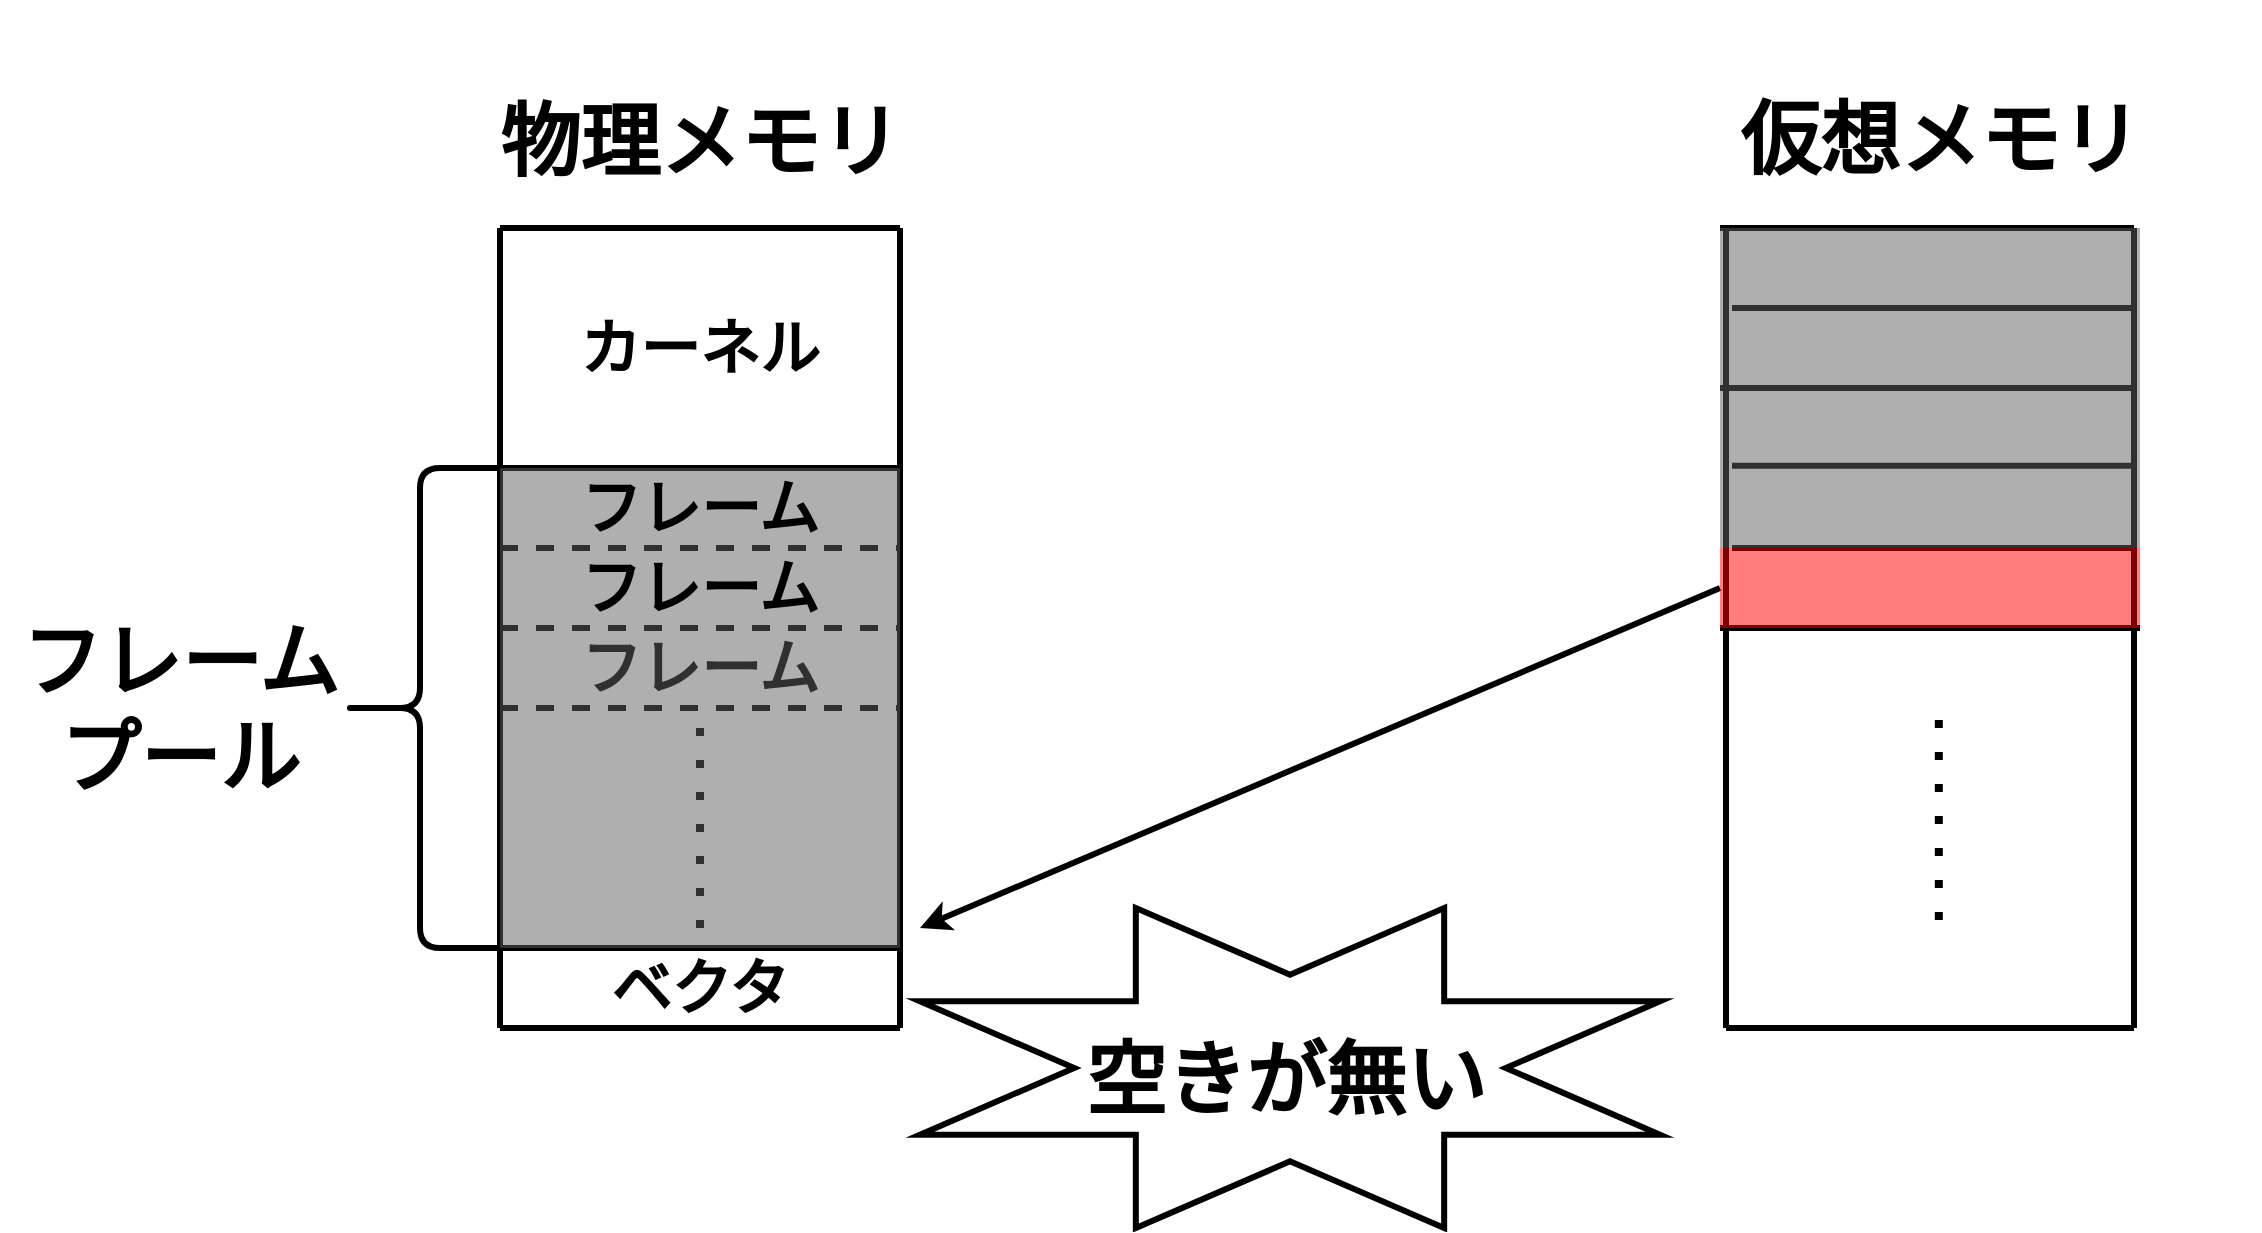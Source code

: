 <mxfile version="20.8.18" type="device"><diagram name="ページ1" id="s4naUV7t7hZR8LLn4AU9"><mxGraphModel dx="1374" dy="2681" grid="1" gridSize="10" guides="1" tooltips="1" connect="1" arrows="1" fold="1" page="1" pageScale="1" pageWidth="827" pageHeight="1169" math="0" shadow="0"><root><mxCell id="0"/><mxCell id="1" parent="0"/><mxCell id="e5IFP6TiYTaoeLIN9eX2-32" value="&lt;span style=&quot;font-size: 40px;&quot;&gt;&lt;b&gt;フレーム&lt;br&gt;プール&lt;/b&gt;&lt;/span&gt;" style="text;html=1;strokeColor=none;fillColor=none;align=center;verticalAlign=middle;whiteSpace=wrap;rounded=0;" parent="1" vertex="1"><mxGeometry x="190" y="-680" width="180" height="80" as="geometry"/></mxCell><mxCell id="eF_BcYE40tLM2D6W0Xke-4" value="" style="shape=curlyBracket;whiteSpace=wrap;html=1;rounded=1;labelPosition=left;verticalLabelPosition=middle;align=right;verticalAlign=middle;strokeWidth=3;fontSize=70;" parent="1" vertex="1"><mxGeometry x="360" y="-760" width="80" height="240" as="geometry"/></mxCell><mxCell id="eF_BcYE40tLM2D6W0Xke-7" value="" style="endArrow=none;html=1;rounded=0;strokeWidth=3;" parent="1" edge="1"><mxGeometry width="50" height="50" relative="1" as="geometry"><mxPoint x="1053" y="-480" as="sourcePoint"/><mxPoint x="1053" y="-880" as="targetPoint"/></mxGeometry></mxCell><mxCell id="eF_BcYE40tLM2D6W0Xke-8" value="" style="endArrow=none;html=1;rounded=0;strokeWidth=3;" parent="1" edge="1"><mxGeometry width="50" height="50" relative="1" as="geometry"><mxPoint x="1257" y="-480" as="sourcePoint"/><mxPoint x="1257" y="-880" as="targetPoint"/></mxGeometry></mxCell><mxCell id="eF_BcYE40tLM2D6W0Xke-10" value="" style="endArrow=none;html=1;rounded=0;strokeWidth=3;" parent="1" edge="1"><mxGeometry width="50" height="50" relative="1" as="geometry"><mxPoint x="1053" y="-480" as="sourcePoint"/><mxPoint x="1257" y="-480" as="targetPoint"/></mxGeometry></mxCell><mxCell id="eF_BcYE40tLM2D6W0Xke-21" value="" style="endArrow=none;html=1;rounded=0;strokeWidth=3;" parent="1" edge="1"><mxGeometry width="50" height="50" relative="1" as="geometry"><mxPoint x="1050" y="-880" as="sourcePoint"/><mxPoint x="1257" y="-880" as="targetPoint"/></mxGeometry></mxCell><mxCell id="eF_BcYE40tLM2D6W0Xke-34" value="&lt;span style=&quot;font-size: 40px;&quot;&gt;&lt;b&gt;仮想メモリ&lt;/b&gt;&lt;/span&gt;" style="text;html=1;strokeColor=none;fillColor=none;align=center;verticalAlign=middle;whiteSpace=wrap;rounded=0;" parent="1" vertex="1"><mxGeometry x="1000" y="-970" width="320" height="90" as="geometry"/></mxCell><mxCell id="eF_BcYE40tLM2D6W0Xke-36" value="" style="endArrow=none;html=1;rounded=0;strokeWidth=3;" parent="1" edge="1"><mxGeometry width="50" height="50" relative="1" as="geometry"><mxPoint x="1056" y="-840" as="sourcePoint"/><mxPoint x="1257" y="-840" as="targetPoint"/></mxGeometry></mxCell><mxCell id="eF_BcYE40tLM2D6W0Xke-37" value="" style="endArrow=none;html=1;rounded=0;strokeWidth=3;" parent="1" edge="1"><mxGeometry width="50" height="50" relative="1" as="geometry"><mxPoint x="1050" y="-800" as="sourcePoint"/><mxPoint x="1257" y="-800" as="targetPoint"/></mxGeometry></mxCell><mxCell id="eF_BcYE40tLM2D6W0Xke-38" value="" style="endArrow=none;html=1;rounded=0;strokeWidth=3;" parent="1" edge="1"><mxGeometry width="50" height="50" relative="1" as="geometry"><mxPoint x="1056" y="-761.18" as="sourcePoint"/><mxPoint x="1257" y="-761.18" as="targetPoint"/></mxGeometry></mxCell><mxCell id="eF_BcYE40tLM2D6W0Xke-39" value="" style="endArrow=none;html=1;rounded=0;strokeWidth=3;" parent="1" edge="1"><mxGeometry width="50" height="50" relative="1" as="geometry"><mxPoint x="1056" y="-720" as="sourcePoint"/><mxPoint x="1257" y="-720" as="targetPoint"/></mxGeometry></mxCell><mxCell id="eF_BcYE40tLM2D6W0Xke-42" value="" style="endArrow=classic;html=1;rounded=0;fontSize=70;strokeWidth=3;entryX=1.05;entryY=-0.25;entryDx=0;entryDy=0;exitX=0;exitY=0.5;exitDx=0;exitDy=0;entryPerimeter=0;" parent="1" source="yKoI8iza_rnk6PFLkxjQ-26" target="yKoI8iza_rnk6PFLkxjQ-12" edge="1"><mxGeometry width="50" height="50" relative="1" as="geometry"><mxPoint x="902" y="-590.0" as="sourcePoint"/><mxPoint x="580" y="809" as="targetPoint"/></mxGeometry></mxCell><mxCell id="eF_BcYE40tLM2D6W0Xke-44" value="" style="verticalLabelPosition=bottom;verticalAlign=top;html=1;shape=mxgraph.basic.8_point_star;strokeWidth=3;fontSize=70;fillColor=default;" parent="1" vertex="1"><mxGeometry x="650" y="-540" width="370" height="160" as="geometry"/></mxCell><mxCell id="eF_BcYE40tLM2D6W0Xke-45" value="&lt;span style=&quot;font-size: 40px;&quot;&gt;&lt;b&gt;空きが無い&lt;/b&gt;&lt;/span&gt;" style="text;html=1;strokeColor=none;fillColor=none;align=center;verticalAlign=middle;whiteSpace=wrap;rounded=0;" parent="1" vertex="1"><mxGeometry x="670" y="-500" width="326" height="90" as="geometry"/></mxCell><mxCell id="yKoI8iza_rnk6PFLkxjQ-1" value="" style="endArrow=none;html=1;rounded=0;strokeWidth=3;" edge="1" parent="1"><mxGeometry width="50" height="50" relative="1" as="geometry"><mxPoint x="440" y="-880" as="sourcePoint"/><mxPoint x="640" y="-880" as="targetPoint"/></mxGeometry></mxCell><mxCell id="yKoI8iza_rnk6PFLkxjQ-2" value="" style="endArrow=none;html=1;rounded=0;strokeWidth=3;" edge="1" parent="1"><mxGeometry width="50" height="50" relative="1" as="geometry"><mxPoint x="440" y="-880" as="sourcePoint"/><mxPoint x="440" y="-480" as="targetPoint"/></mxGeometry></mxCell><mxCell id="yKoI8iza_rnk6PFLkxjQ-3" value="" style="endArrow=none;html=1;rounded=0;strokeWidth=3;" edge="1" parent="1"><mxGeometry width="50" height="50" relative="1" as="geometry"><mxPoint x="640" y="-880" as="sourcePoint"/><mxPoint x="640" y="-480" as="targetPoint"/></mxGeometry></mxCell><mxCell id="yKoI8iza_rnk6PFLkxjQ-4" value="" style="endArrow=none;html=1;rounded=0;strokeWidth=3;" edge="1" parent="1"><mxGeometry width="50" height="50" relative="1" as="geometry"><mxPoint x="440" y="-480" as="sourcePoint"/><mxPoint x="640" y="-480" as="targetPoint"/></mxGeometry></mxCell><mxCell id="yKoI8iza_rnk6PFLkxjQ-5" value="" style="endArrow=none;html=1;rounded=0;strokeWidth=3;" edge="1" parent="1"><mxGeometry width="50" height="50" relative="1" as="geometry"><mxPoint x="440" y="-760" as="sourcePoint"/><mxPoint x="640" y="-760" as="targetPoint"/></mxGeometry></mxCell><mxCell id="yKoI8iza_rnk6PFLkxjQ-6" value="" style="endArrow=none;html=1;rounded=0;strokeWidth=3;" edge="1" parent="1"><mxGeometry width="50" height="50" relative="1" as="geometry"><mxPoint x="440" y="-520" as="sourcePoint"/><mxPoint x="640" y="-520" as="targetPoint"/></mxGeometry></mxCell><mxCell id="yKoI8iza_rnk6PFLkxjQ-7" value="" style="endArrow=none;dashed=1;html=1;rounded=0;strokeWidth=3;" edge="1" parent="1"><mxGeometry width="50" height="50" relative="1" as="geometry"><mxPoint x="440" y="-720" as="sourcePoint"/><mxPoint x="640" y="-720" as="targetPoint"/></mxGeometry></mxCell><mxCell id="yKoI8iza_rnk6PFLkxjQ-8" value="" style="endArrow=none;dashed=1;html=1;rounded=0;strokeWidth=3;" edge="1" parent="1"><mxGeometry width="50" height="50" relative="1" as="geometry"><mxPoint x="440" y="-680" as="sourcePoint"/><mxPoint x="640" y="-680" as="targetPoint"/></mxGeometry></mxCell><mxCell id="yKoI8iza_rnk6PFLkxjQ-9" value="" style="endArrow=none;dashed=1;html=1;rounded=0;strokeWidth=3;" edge="1" parent="1"><mxGeometry width="50" height="50" relative="1" as="geometry"><mxPoint x="440" y="-640" as="sourcePoint"/><mxPoint x="640" y="-640" as="targetPoint"/></mxGeometry></mxCell><mxCell id="yKoI8iza_rnk6PFLkxjQ-10" value="" style="endArrow=none;dashed=1;html=1;dashPattern=1 3;strokeWidth=4;rounded=0;" edge="1" parent="1"><mxGeometry width="50" height="50" relative="1" as="geometry"><mxPoint x="540" y="-530" as="sourcePoint"/><mxPoint x="540" y="-630" as="targetPoint"/></mxGeometry></mxCell><mxCell id="yKoI8iza_rnk6PFLkxjQ-11" value="&lt;b&gt;&lt;font style=&quot;font-size: 30px;&quot;&gt;カーネル&lt;/font&gt;&lt;/b&gt;" style="text;html=1;strokeColor=none;fillColor=none;align=center;verticalAlign=middle;whiteSpace=wrap;rounded=0;" vertex="1" parent="1"><mxGeometry x="440" y="-840" width="200" height="40" as="geometry"/></mxCell><mxCell id="yKoI8iza_rnk6PFLkxjQ-12" value="&lt;b&gt;&lt;font style=&quot;font-size: 30px;&quot;&gt;ベクタ&lt;/font&gt;&lt;/b&gt;" style="text;html=1;strokeColor=none;fillColor=none;align=center;verticalAlign=middle;whiteSpace=wrap;rounded=0;" vertex="1" parent="1"><mxGeometry x="440" y="-520" width="200" height="40" as="geometry"/></mxCell><mxCell id="yKoI8iza_rnk6PFLkxjQ-13" value="" style="rounded=0;whiteSpace=wrap;html=1;strokeWidth=3;fontSize=30;strokeColor=none;fillColor=#616161;opacity=50;" vertex="1" parent="1"><mxGeometry x="440" y="-760" width="200" height="40" as="geometry"/></mxCell><mxCell id="yKoI8iza_rnk6PFLkxjQ-14" value="" style="rounded=0;whiteSpace=wrap;html=1;strokeWidth=3;fontSize=30;strokeColor=none;fillColor=#616161;opacity=50;" vertex="1" parent="1"><mxGeometry x="440" y="-720" width="200" height="40" as="geometry"/></mxCell><mxCell id="yKoI8iza_rnk6PFLkxjQ-15" value="&lt;p style=&quot;line-height: 70%;&quot;&gt;&lt;b style=&quot;&quot;&gt;&lt;font style=&quot;&quot;&gt;&lt;font style=&quot;font-size: 40px;&quot;&gt;物理メモリ&lt;/font&gt;&lt;br&gt;&lt;/font&gt;&lt;/b&gt;&lt;/p&gt;" style="text;html=1;strokeColor=none;fillColor=none;align=center;verticalAlign=middle;whiteSpace=wrap;rounded=0;fontSize=50;" vertex="1" parent="1"><mxGeometry x="420" y="-970" width="240" height="90" as="geometry"/></mxCell><mxCell id="yKoI8iza_rnk6PFLkxjQ-16" value="&lt;b&gt;&lt;font style=&quot;font-size: 30px;&quot;&gt;フレーム&lt;/font&gt;&lt;/b&gt;" style="text;html=1;strokeColor=none;fillColor=none;align=center;verticalAlign=middle;whiteSpace=wrap;rounded=0;" vertex="1" parent="1"><mxGeometry x="440" y="-760" width="200" height="40" as="geometry"/></mxCell><mxCell id="yKoI8iza_rnk6PFLkxjQ-17" value="&lt;b&gt;&lt;font style=&quot;font-size: 30px;&quot;&gt;フレーム&lt;/font&gt;&lt;/b&gt;" style="text;html=1;strokeColor=none;fillColor=none;align=center;verticalAlign=middle;whiteSpace=wrap;rounded=0;" vertex="1" parent="1"><mxGeometry x="440" y="-720" width="200" height="40" as="geometry"/></mxCell><mxCell id="yKoI8iza_rnk6PFLkxjQ-18" value="&lt;b&gt;&lt;font style=&quot;font-size: 30px;&quot;&gt;フレーム&lt;/font&gt;&lt;/b&gt;" style="text;html=1;strokeColor=none;fillColor=none;align=center;verticalAlign=middle;whiteSpace=wrap;rounded=0;" vertex="1" parent="1"><mxGeometry x="440" y="-680" width="200" height="40" as="geometry"/></mxCell><mxCell id="yKoI8iza_rnk6PFLkxjQ-19" value="" style="endArrow=none;html=1;rounded=0;strokeWidth=3;" edge="1" parent="1"><mxGeometry width="50" height="50" relative="1" as="geometry"><mxPoint x="1050" y="-680" as="sourcePoint"/><mxPoint x="1260" y="-680" as="targetPoint"/></mxGeometry></mxCell><mxCell id="yKoI8iza_rnk6PFLkxjQ-20" value="" style="endArrow=none;dashed=1;html=1;dashPattern=1 3;strokeWidth=4;rounded=0;" edge="1" parent="1"><mxGeometry width="50" height="50" relative="1" as="geometry"><mxPoint x="1159.41" y="-534" as="sourcePoint"/><mxPoint x="1159.41" y="-634" as="targetPoint"/></mxGeometry></mxCell><mxCell id="yKoI8iza_rnk6PFLkxjQ-21" value="" style="rounded=0;whiteSpace=wrap;html=1;strokeWidth=3;fontSize=30;strokeColor=none;fillColor=#616161;opacity=50;" vertex="1" parent="1"><mxGeometry x="1050" y="-880" width="210" height="40" as="geometry"/></mxCell><mxCell id="yKoI8iza_rnk6PFLkxjQ-22" value="" style="rounded=0;whiteSpace=wrap;html=1;strokeWidth=3;fontSize=30;strokeColor=none;fillColor=#616161;opacity=50;" vertex="1" parent="1"><mxGeometry x="1050" y="-840" width="210" height="40" as="geometry"/></mxCell><mxCell id="yKoI8iza_rnk6PFLkxjQ-23" value="" style="rounded=0;whiteSpace=wrap;html=1;strokeWidth=3;fontSize=30;strokeColor=none;fillColor=#616161;opacity=50;" vertex="1" parent="1"><mxGeometry x="440" y="-680" width="200" height="160" as="geometry"/></mxCell><mxCell id="yKoI8iza_rnk6PFLkxjQ-24" value="" style="rounded=0;whiteSpace=wrap;html=1;strokeWidth=3;fontSize=30;strokeColor=none;fillColor=#616161;opacity=50;" vertex="1" parent="1"><mxGeometry x="1050" y="-800" width="210" height="40" as="geometry"/></mxCell><mxCell id="yKoI8iza_rnk6PFLkxjQ-25" value="" style="rounded=0;whiteSpace=wrap;html=1;strokeWidth=3;fontSize=30;strokeColor=none;fillColor=#616161;opacity=50;" vertex="1" parent="1"><mxGeometry x="1050" y="-760" width="210" height="40" as="geometry"/></mxCell><mxCell id="yKoI8iza_rnk6PFLkxjQ-26" value="" style="rounded=0;whiteSpace=wrap;html=1;strokeWidth=3;fontSize=30;strokeColor=none;fillColor=#FF0000;opacity=50;" vertex="1" parent="1"><mxGeometry x="1050" y="-720" width="210" height="40" as="geometry"/></mxCell></root></mxGraphModel></diagram></mxfile>